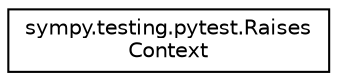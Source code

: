 digraph "Graphical Class Hierarchy"
{
 // LATEX_PDF_SIZE
  edge [fontname="Helvetica",fontsize="10",labelfontname="Helvetica",labelfontsize="10"];
  node [fontname="Helvetica",fontsize="10",shape=record];
  rankdir="LR";
  Node0 [label="sympy.testing.pytest.Raises\lContext",height=0.2,width=0.4,color="black", fillcolor="white", style="filled",URL="$classsympy_1_1testing_1_1pytest_1_1RaisesContext.html",tooltip=" "];
}
